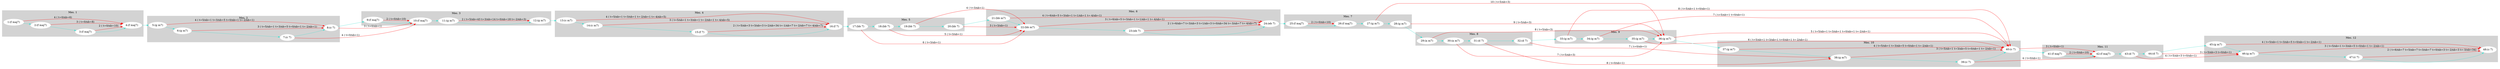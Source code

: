digraph G { 
rankdir=LR 
subgraph cluster0 {
node [style=filled,color=white];
style=filled;
color=lightgrey;
"1:(f maj7)"; 
"2:(f maj7)"; 
"3:(f maj7)"; 
"4:(f maj7)"; 
label = "Mes. 1"
}
subgraph cluster4 {
node [style=filled,color=white];
style=filled;
color=lightgrey;
"5:(g m7)"; 
"6:(g m7)"; 
"7:(c 7)"; 
"8:(c 7)"; 
label = "Mes. 2"
}
subgraph cluster8 {
node [style=filled,color=white];
style=filled;
color=lightgrey;
"9:(f maj7)"; 
"10:(f maj7)"; 
"11:(g m7)"; 
"12:(g m7)"; 
label = "Mes. 3"
}
subgraph cluster12 {
node [style=filled,color=white];
style=filled;
color=lightgrey;
"13:(c m7)"; 
"14:(c m7)"; 
"15:(f 7)"; 
"16:(f 7)"; 
label = "Mes. 4"
}
subgraph cluster16 {
node [style=filled,color=white];
style=filled;
color=lightgrey;
"17:(bb 7)"; 
"18:(bb 7)"; 
"19:(bb 7)"; 
"20:(bb 7)"; 
label = "Mes. 5"
}
subgraph cluster20 {
node [style=filled,color=white];
style=filled;
color=lightgrey;
"21:(bb m7)"; 
"22:(bb m7)"; 
"23:(eb 7)"; 
"24:(eb 7)"; 
label = "Mes. 6"
}
subgraph cluster24 {
node [style=filled,color=white];
style=filled;
color=lightgrey;
"25:(f maj7)"; 
"26:(f maj7)"; 
"27:(g m7)"; 
"28:(g m7)"; 
label = "Mes. 7"
}
subgraph cluster28 {
node [style=filled,color=white];
style=filled;
color=lightgrey;
"29:(a m7)"; 
"30:(a m7)"; 
"31:(d 7)"; 
"32:(d 7)"; 
label = "Mes. 8"
}
subgraph cluster32 {
node [style=filled,color=white];
style=filled;
color=lightgrey;
"33:(g m7)"; 
"34:(g m7)"; 
"35:(g m7)"; 
"36:(g m7)"; 
label = "Mes. 9"
}
subgraph cluster36 {
node [style=filled,color=white];
style=filled;
color=lightgrey;
"37:(g m7)"; 
"38:(g m7)"; 
"39:(c 7)"; 
"40:(c 7)"; 
label = "Mes. 10"
}
subgraph cluster40 {
node [style=filled,color=white];
style=filled;
color=lightgrey;
"41:(f maj7)"; 
"42:(f maj7)"; 
"43:(d 7)"; 
"44:(d 7)"; 
label = "Mes. 11"
}
subgraph cluster44 {
node [style=filled,color=white];
style=filled;
color=lightgrey;
"45:(g m7)"; 
"46:(g m7)"; 
"47:(c 7)"; 
"48:(c 7)"; 
label = "Mes. 12"
}
"1:(f maj7)" -> "2:(f maj7)" [color="turquoise", constraint=true];
"2:(f maj7)" -> "3:(f maj7)" [color="turquoise", constraint=true];
"3:(f maj7)" -> "4:(f maj7)" [color="turquoise", constraint=true];
"4:(f maj7)" -> "5:(g m7)" [color="turquoise", constraint=true];
"5:(g m7)" -> "6:(g m7)" [color="turquoise", constraint=true];
"6:(g m7)" -> "7:(c 7)" [color="turquoise", constraint=true];
"7:(c 7)" -> "8:(c 7)" [color="turquoise", constraint=true];
"8:(c 7)" -> "9:(f maj7)" [color="turquoise", constraint=true];
"9:(f maj7)" -> "10:(f maj7)" [color="turquoise", constraint=true];
"10:(f maj7)" -> "11:(g m7)" [color="turquoise", constraint=true];
"11:(g m7)" -> "12:(g m7)" [color="turquoise", constraint=true];
"12:(g m7)" -> "13:(c m7)" [color="turquoise", constraint=true];
"13:(c m7)" -> "14:(c m7)" [color="turquoise", constraint=true];
"14:(c m7)" -> "15:(f 7)" [color="turquoise", constraint=true];
"15:(f 7)" -> "16:(f 7)" [color="turquoise", constraint=true];
"16:(f 7)" -> "17:(bb 7)" [color="turquoise", constraint=true];
"17:(bb 7)" -> "18:(bb 7)" [color="turquoise", constraint=true];
"18:(bb 7)" -> "19:(bb 7)" [color="turquoise", constraint=true];
"19:(bb 7)" -> "20:(bb 7)" [color="turquoise", constraint=true];
"20:(bb 7)" -> "21:(bb m7)" [color="turquoise", constraint=true];
"21:(bb m7)" -> "22:(bb m7)" [color="turquoise", constraint=true];
"22:(bb m7)" -> "23:(eb 7)" [color="turquoise", constraint=true];
"23:(eb 7)" -> "24:(eb 7)" [color="turquoise", constraint=true];
"24:(eb 7)" -> "25:(f maj7)" [color="turquoise", constraint=true];
"25:(f maj7)" -> "26:(f maj7)" [color="turquoise", constraint=true];
"26:(f maj7)" -> "27:(g m7)" [color="turquoise", constraint=true];
"27:(g m7)" -> "28:(g m7)" [color="turquoise", constraint=true];
"28:(g m7)" -> "29:(a m7)" [color="turquoise", constraint=true];
"29:(a m7)" -> "30:(a m7)" [color="turquoise", constraint=true];
"30:(a m7)" -> "31:(d 7)" [color="turquoise", constraint=true];
"31:(d 7)" -> "32:(d 7)" [color="turquoise", constraint=true];
"32:(d 7)" -> "33:(g m7)" [color="turquoise", constraint=true];
"33:(g m7)" -> "34:(g m7)" [color="turquoise", constraint=true];
"34:(g m7)" -> "35:(g m7)" [color="turquoise", constraint=true];
"35:(g m7)" -> "36:(g m7)" [color="turquoise", constraint=true];
"36:(g m7)" -> "37:(g m7)" [color="turquoise", constraint=true];
"37:(g m7)" -> "38:(g m7)" [color="turquoise", constraint=true];
"38:(g m7)" -> "39:(c 7)" [color="turquoise", constraint=true];
"39:(c 7)" -> "40:(c 7)" [color="turquoise", constraint=true];
"40:(c 7)" -> "41:(f maj7)" [color="turquoise", constraint=true];
"41:(f maj7)" -> "42:(f maj7)" [color="turquoise", constraint=true];
"42:(f maj7)" -> "43:(d 7)" [color="turquoise", constraint=true];
"43:(d 7)" -> "44:(d 7)" [color="turquoise", constraint=true];
"44:(d 7)" -> "45:(g m7)" [color="turquoise", constraint=true];
"45:(g m7)" -> "46:(g m7)" [color="turquoise", constraint=true];
"46:(g m7)" -> "47:(c 7)" [color="turquoise", constraint=true];
"47:(c 7)" -> "48:(c 7)" [color="turquoise", constraint=true];
"1:(f maj7)" -> "4:(f maj7)" [label="4 ( t=0/nb=6)" , color="red", constraint=true];
"2:(f maj7)" -> "4:(f maj7)" [label="3 ( t=0/nb=8)" , color="red", constraint=true];
"3:(f maj7)" -> "4:(f maj7)" [label="2 ( t=0/nb=10)" , color="red", constraint=true];
"5:(g m7)" -> "8:(c 7)" [label="4 ( t=5/nb=1 t=3/nb=5 t=0/nb=1 t=-2/nb=1)" , color="red", constraint=true];
"6:(g m7)" -> "8:(c 7)" [label="3 ( t=5/nb=1 t=3/nb=5 t=0/nb=1 t=-2/nb=1)" , color="red", constraint=true];
"7:(c 7)" -> "10:(f maj7)" [label="4 ( t=0/nb=1)" , color="red", constraint=true];
"8:(c 7)" -> "10:(f maj7)" [label="3 ( t=0/nb=1)" , color="red", constraint=true];
"9:(f maj7)" -> "10:(f maj7)" [label="2 ( t=0/nb=10)" , color="red", constraint=true];
"11:(g m7)" -> "12:(g m7)" [label="2 ( t=5/nb=43 t=3/nb=14 t=0/nb=18 t=-2/nb=3)" , color="red", constraint=true];
"13:(c m7)" -> "16:(f 7)" [label="4 ( t=5/nb=1 t=3/nb=1 t=-2/nb=1 t=-4/nb=5)" , color="red", constraint=true];
"14:(c m7)" -> "16:(f 7)" [label="3 ( t=5/nb=1 t=3/nb=1 t=-2/nb=1 t=-4/nb=5)" , color="red", constraint=true];
"15:(f 7)" -> "16:(f 7)" [label="2 ( t=5/nb=3 t=3/nb=3 t=2/nb=34 t=-1/nb=7 t=-2/nb=7 t=-4/nb=7)" , color="red", constraint=true];
"17:(bb 7)" -> "22:(bb m7)" [label="6 ( t=3/nb=1)" , color="red", constraint=true];
"18:(bb 7)" -> "22:(bb m7)" [label="5 ( t=3/nb=1)" , color="red", constraint=true];
"19:(bb 7)" -> "22:(bb m7)" [label="4 ( t=3/nb=1)" , color="red", constraint=true];
"20:(bb 7)" -> "22:(bb m7)" [label="3 ( t=3/nb=1)" , color="red", constraint=true];
"21:(bb m7)" -> "24:(eb 7)" [label="4 ( t=6/nb=5 t=3/nb=1 t=1/nb=1 t=-4/nb=1)" , color="red", constraint=true];
"22:(bb m7)" -> "24:(eb 7)" [label="3 ( t=6/nb=5 t=3/nb=1 t=1/nb=1 t=-4/nb=1)" , color="red", constraint=true];
"23:(eb 7)" -> "24:(eb 7)" [label="2 ( t=6/nb=7 t=3/nb=3 t=1/nb=3 t=0/nb=34 t=-3/nb=7 t=-4/nb=7)" , color="red", constraint=true];
"25:(f maj7)" -> "26:(f maj7)" [label="2 ( t=0/nb=10)" , color="red", constraint=true];
"27:(g m7)" -> "36:(g m7)" [label="10 ( t=5/nb=3)" , color="red", constraint=true];
"28:(g m7)" -> "36:(g m7)" [label="9 ( t=5/nb=3)" , color="red", constraint=true];
"29:(a m7)" -> "36:(g m7)" [label="8 ( t=5/nb=3)" , color="red", constraint=true];
"30:(a m7)" -> "36:(g m7)" [label="7 ( t=5/nb=3)" , color="red", constraint=true];
"31:(d 7)" -> "38:(g m7)" [label="8 ( t=0/nb=1)" , color="red", constraint=true];
"32:(d 7)" -> "38:(g m7)" [label="7 ( t=0/nb=1)" , color="red", constraint=true];
"33:(g m7)" -> "40:(c 7)" [label="8 ( t=5/nb=1 t=0/nb=1)" , color="red", constraint=true];
"34:(g m7)" -> "40:(c 7)" [label="7 ( t=5/nb=1 t=0/nb=1)" , color="red", constraint=true];
"35:(g m7)" -> "40:(c 7)" [label="6 ( t=5/nb=1 t=3/nb=1 t=0/nb=1 t=-2/nb=1)" , color="red", constraint=true];
"36:(g m7)" -> "40:(c 7)" [label="5 ( t=5/nb=1 t=3/nb=1 t=0/nb=1 t=-2/nb=1)" , color="red", constraint=true];
"37:(g m7)" -> "40:(c 7)" [label="4 ( t=5/nb=1 t=3/nb=5 t=0/nb=1 t=-2/nb=1)" , color="red", constraint=true];
"38:(g m7)" -> "40:(c 7)" [label="3 ( t=5/nb=1 t=3/nb=5 t=0/nb=1 t=-2/nb=1)" , color="red", constraint=true];
"39:(c 7)" -> "42:(f maj7)" [label="4 ( t=0/nb=1)" , color="red", constraint=true];
"40:(c 7)" -> "42:(f maj7)" [label="3 ( t=0/nb=1)" , color="red", constraint=true];
"41:(f maj7)" -> "42:(f maj7)" [label="2 ( t=0/nb=10)" , color="red", constraint=true];
"43:(d 7)" -> "46:(g m7)" [label="4 ( t=5/nb=3 t=0/nb=1)" , color="red", constraint=true];
"44:(d 7)" -> "46:(g m7)" [label="3 ( t=5/nb=3 t=0/nb=1)" , color="red", constraint=true];
"45:(g m7)" -> "48:(c 7)" [label="4 ( t=5/nb=1 t=3/nb=5 t=0/nb=1 t=-2/nb=1)" , color="red", constraint=true];
"46:(g m7)" -> "48:(c 7)" [label="3 ( t=5/nb=1 t=3/nb=5 t=0/nb=1 t=-2/nb=1)" , color="red", constraint=true];
"47:(c 7)" -> "48:(c 7)" [label="2 ( t=6/nb=7 t=5/nb=7 t=3/nb=7 t=0/nb=3 t=-2/nb=3 t=-3/nb=34)" , color="red", constraint=true];
}